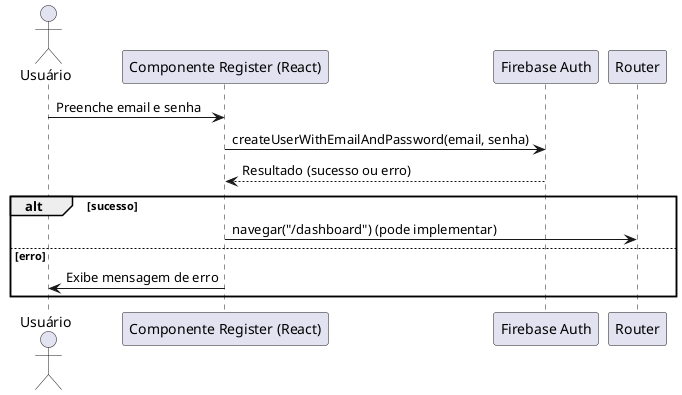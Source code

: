 @startuml Sequência - Cadastro do Usuário

actor Usuário
participant "Componente Register (React)" as Register
participant "Firebase Auth" as Firebase
participant "Router" as Router

Usuário -> Register : Preenche email e senha
Register -> Firebase : createUserWithEmailAndPassword(email, senha)
Firebase --> Register : Resultado (sucesso ou erro)
alt sucesso
  Register -> Router : navegar("/dashboard") (pode implementar)
else erro
  Register -> Usuário : Exibe mensagem de erro
end
@enduml
